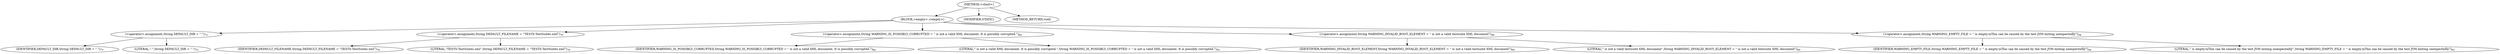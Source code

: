 digraph "&lt;clinit&gt;" {  
"690" [label = <(METHOD,&lt;clinit&gt;)> ]
"691" [label = <(BLOCK,&lt;empty&gt;,&lt;empty&gt;)> ]
"692" [label = <(&lt;operator&gt;.assignment,String DEFAULT_DIR = &quot;.&quot;)<SUB>73</SUB>> ]
"693" [label = <(IDENTIFIER,DEFAULT_DIR,String DEFAULT_DIR = &quot;.&quot;)<SUB>73</SUB>> ]
"694" [label = <(LITERAL,&quot;.&quot;,String DEFAULT_DIR = &quot;.&quot;)<SUB>73</SUB>> ]
"695" [label = <(&lt;operator&gt;.assignment,String DEFAULT_FILENAME = &quot;TESTS-TestSuites.xml&quot;)<SUB>76</SUB>> ]
"696" [label = <(IDENTIFIER,DEFAULT_FILENAME,String DEFAULT_FILENAME = &quot;TESTS-TestSuites.xml&quot;)<SUB>76</SUB>> ]
"697" [label = <(LITERAL,&quot;TESTS-TestSuites.xml&quot;,String DEFAULT_FILENAME = &quot;TESTS-TestSuites.xml&quot;)<SUB>76</SUB>> ]
"698" [label = <(&lt;operator&gt;.assignment,String WARNING_IS_POSSIBLY_CORRUPTED = &quot; is not a valid XML document. It is possibly corrupted.&quot;)<SUB>84</SUB>> ]
"699" [label = <(IDENTIFIER,WARNING_IS_POSSIBLY_CORRUPTED,String WARNING_IS_POSSIBLY_CORRUPTED = &quot; is not a valid XML document. It is possibly corrupted.&quot;)<SUB>84</SUB>> ]
"700" [label = <(LITERAL,&quot; is not a valid XML document. It is possibly corrupted.&quot;,String WARNING_IS_POSSIBLY_CORRUPTED = &quot; is not a valid XML document. It is possibly corrupted.&quot;)<SUB>85</SUB>> ]
"701" [label = <(&lt;operator&gt;.assignment,String WARNING_INVALID_ROOT_ELEMENT = &quot; is not a valid testsuite XML document&quot;)<SUB>89</SUB>> ]
"702" [label = <(IDENTIFIER,WARNING_INVALID_ROOT_ELEMENT,String WARNING_INVALID_ROOT_ELEMENT = &quot; is not a valid testsuite XML document&quot;)<SUB>89</SUB>> ]
"703" [label = <(LITERAL,&quot; is not a valid testsuite XML document&quot;,String WARNING_INVALID_ROOT_ELEMENT = &quot; is not a valid testsuite XML document&quot;)<SUB>90</SUB>> ]
"704" [label = <(&lt;operator&gt;.assignment,String WARNING_EMPTY_FILE = &quot; is empty.\nThis can be caused by the test JVM exiting unexpectedly&quot;)<SUB>94</SUB>> ]
"705" [label = <(IDENTIFIER,WARNING_EMPTY_FILE,String WARNING_EMPTY_FILE = &quot; is empty.\nThis can be caused by the test JVM exiting unexpectedly&quot;)<SUB>94</SUB>> ]
"706" [label = <(LITERAL,&quot; is empty.\nThis can be caused by the test JVM exiting unexpectedly&quot;,String WARNING_EMPTY_FILE = &quot; is empty.\nThis can be caused by the test JVM exiting unexpectedly&quot;)<SUB>95</SUB>> ]
"707" [label = <(MODIFIER,STATIC)> ]
"708" [label = <(METHOD_RETURN,void)> ]
  "690" -> "691" 
  "690" -> "707" 
  "690" -> "708" 
  "691" -> "692" 
  "691" -> "695" 
  "691" -> "698" 
  "691" -> "701" 
  "691" -> "704" 
  "692" -> "693" 
  "692" -> "694" 
  "695" -> "696" 
  "695" -> "697" 
  "698" -> "699" 
  "698" -> "700" 
  "701" -> "702" 
  "701" -> "703" 
  "704" -> "705" 
  "704" -> "706" 
}
